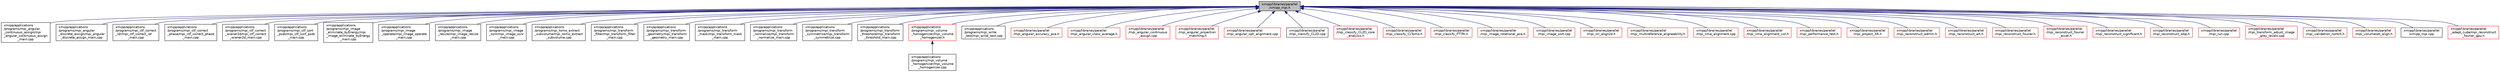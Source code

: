 digraph "xmipp/libraries/parallel/xmipp_mpi.h"
{
  edge [fontname="Helvetica",fontsize="10",labelfontname="Helvetica",labelfontsize="10"];
  node [fontname="Helvetica",fontsize="10",shape=record];
  Node48 [label="xmipp/libraries/parallel\l/xmipp_mpi.h",height=0.2,width=0.4,color="black", fillcolor="grey75", style="filled", fontcolor="black"];
  Node48 -> Node49 [dir="back",color="midnightblue",fontsize="10",style="solid",fontname="Helvetica"];
  Node49 [label="xmipp/applications\l/programs/mpi_angular\l_continuous_assign/mpi\l_angular_continuous_assign\l_main.cpp",height=0.2,width=0.4,color="black", fillcolor="white", style="filled",URL="$mpi__angular__continuous__assign__main_8cpp.html"];
  Node48 -> Node50 [dir="back",color="midnightblue",fontsize="10",style="solid",fontname="Helvetica"];
  Node50 [label="xmipp/applications\l/programs/mpi_angular\l_discrete_assign/mpi_angular\l_discrete_assign_main.cpp",height=0.2,width=0.4,color="black", fillcolor="white", style="filled",URL="$mpi__angular__discrete__assign__main_8cpp.html"];
  Node48 -> Node51 [dir="back",color="midnightblue",fontsize="10",style="solid",fontname="Helvetica"];
  Node51 [label="xmipp/applications\l/programs/mpi_ctf_correct\l_idr/mpi_ctf_correct_idr\l_main.cpp",height=0.2,width=0.4,color="black", fillcolor="white", style="filled",URL="$mpi__ctf__correct__idr__main_8cpp.html"];
  Node48 -> Node52 [dir="back",color="midnightblue",fontsize="10",style="solid",fontname="Helvetica"];
  Node52 [label="xmipp/applications\l/programs/mpi_ctf_correct\l_phase/mpi_ctf_correct_phase\l_main.cpp",height=0.2,width=0.4,color="black", fillcolor="white", style="filled",URL="$mpi__ctf__correct__phase__main_8cpp.html"];
  Node48 -> Node53 [dir="back",color="midnightblue",fontsize="10",style="solid",fontname="Helvetica"];
  Node53 [label="xmipp/applications\l/programs/mpi_ctf_correct\l_wiener2d/mpi_ctf_correct\l_wiener2d_main.cpp",height=0.2,width=0.4,color="black", fillcolor="white", style="filled",URL="$mpi__ctf__correct__wiener2d__main_8cpp.html"];
  Node48 -> Node54 [dir="back",color="midnightblue",fontsize="10",style="solid",fontname="Helvetica"];
  Node54 [label="xmipp/applications\l/programs/mpi_ctf_sort\l_psds/mpi_ctf_sort_psds\l_main.cpp",height=0.2,width=0.4,color="black", fillcolor="white", style="filled",URL="$mpi__ctf__sort__psds__main_8cpp.html"];
  Node48 -> Node55 [dir="back",color="midnightblue",fontsize="10",style="solid",fontname="Helvetica"];
  Node55 [label="xmipp/applications\l/programs/mpi_image\l_eliminate_byEnergy/mpi\l_image_eliminate_byEnergy\l_main.cpp",height=0.2,width=0.4,color="black", fillcolor="white", style="filled",URL="$mpi__image__eliminate__byEnergy__main_8cpp.html"];
  Node48 -> Node56 [dir="back",color="midnightblue",fontsize="10",style="solid",fontname="Helvetica"];
  Node56 [label="xmipp/applications\l/programs/mpi_image\l_operate/mpi_image_operate\l_main.cpp",height=0.2,width=0.4,color="black", fillcolor="white", style="filled",URL="$mpi__image__operate__main_8cpp.html"];
  Node48 -> Node57 [dir="back",color="midnightblue",fontsize="10",style="solid",fontname="Helvetica"];
  Node57 [label="xmipp/applications\l/programs/mpi_image\l_resize/mpi_image_resize\l_main.cpp",height=0.2,width=0.4,color="black", fillcolor="white", style="filled",URL="$mpi__image__resize__main_8cpp.html"];
  Node48 -> Node58 [dir="back",color="midnightblue",fontsize="10",style="solid",fontname="Helvetica"];
  Node58 [label="xmipp/applications\l/programs/mpi_image\l_ssnr/mpi_image_ssnr\l_main.cpp",height=0.2,width=0.4,color="black", fillcolor="white", style="filled",URL="$mpi__image__ssnr__main_8cpp.html"];
  Node48 -> Node59 [dir="back",color="midnightblue",fontsize="10",style="solid",fontname="Helvetica"];
  Node59 [label="xmipp/applications\l/programs/mpi_tomo_extract\l_subvolume/mpi_tomo_extract\l_subvolume.cpp",height=0.2,width=0.4,color="black", fillcolor="white", style="filled",URL="$mpi__tomo__extract__subvolume_8cpp.html"];
  Node48 -> Node60 [dir="back",color="midnightblue",fontsize="10",style="solid",fontname="Helvetica"];
  Node60 [label="xmipp/applications\l/programs/mpi_transform\l_filter/mpi_transform_filter\l_main.cpp",height=0.2,width=0.4,color="black", fillcolor="white", style="filled",URL="$mpi__transform__filter__main_8cpp.html"];
  Node48 -> Node61 [dir="back",color="midnightblue",fontsize="10",style="solid",fontname="Helvetica"];
  Node61 [label="xmipp/applications\l/programs/mpi_transform\l_geometry/mpi_transform\l_geometry_main.cpp",height=0.2,width=0.4,color="black", fillcolor="white", style="filled",URL="$mpi__transform__geometry__main_8cpp.html"];
  Node48 -> Node62 [dir="back",color="midnightblue",fontsize="10",style="solid",fontname="Helvetica"];
  Node62 [label="xmipp/applications\l/programs/mpi_transform\l_mask/mpi_transform_mask\l_main.cpp",height=0.2,width=0.4,color="black", fillcolor="white", style="filled",URL="$mpi__transform__mask__main_8cpp.html"];
  Node48 -> Node63 [dir="back",color="midnightblue",fontsize="10",style="solid",fontname="Helvetica"];
  Node63 [label="xmipp/applications\l/programs/mpi_transform\l_normalize/mpi_transform\l_normalize_main.cpp",height=0.2,width=0.4,color="black", fillcolor="white", style="filled",URL="$mpi__transform__normalize__main_8cpp.html"];
  Node48 -> Node64 [dir="back",color="midnightblue",fontsize="10",style="solid",fontname="Helvetica"];
  Node64 [label="xmipp/applications\l/programs/mpi_transform\l_symmetrize/mpi_transform\l_symmetrize.cpp",height=0.2,width=0.4,color="black", fillcolor="white", style="filled",URL="$mpi__transform__symmetrize_8cpp.html"];
  Node48 -> Node65 [dir="back",color="midnightblue",fontsize="10",style="solid",fontname="Helvetica"];
  Node65 [label="xmipp/applications\l/programs/mpi_transform\l_threshold/mpi_transform\l_threshold_main.cpp",height=0.2,width=0.4,color="black", fillcolor="white", style="filled",URL="$mpi__transform__threshold__main_8cpp.html"];
  Node48 -> Node66 [dir="back",color="midnightblue",fontsize="10",style="solid",fontname="Helvetica"];
  Node66 [label="xmipp/applications\l/programs/mpi_volume\l_homogenizer/mpi_volume\l_homogenizer.h",height=0.2,width=0.4,color="red", fillcolor="white", style="filled",URL="$mpi__volume__homogenizer_8h.html"];
  Node66 -> Node67 [dir="back",color="midnightblue",fontsize="10",style="solid",fontname="Helvetica"];
  Node67 [label="xmipp/applications\l/programs/mpi_volume\l_homogenizer/mpi_volume\l_homogenizer.cpp",height=0.2,width=0.4,color="black", fillcolor="white", style="filled",URL="$mpi__volume__homogenizer_8cpp.html"];
  Node48 -> Node69 [dir="back",color="midnightblue",fontsize="10",style="solid",fontname="Helvetica"];
  Node69 [label="xmipp/applications\l/programs/mpi_write\l_test/mpi_write_test.cpp",height=0.2,width=0.4,color="black", fillcolor="white", style="filled",URL="$mpi__write__test_8cpp.html"];
  Node48 -> Node70 [dir="back",color="midnightblue",fontsize="10",style="solid",fontname="Helvetica"];
  Node70 [label="xmipp/libraries/parallel\l/mpi_angular_accuracy_pca.h",height=0.2,width=0.4,color="red", fillcolor="white", style="filled",URL="$mpi__angular__accuracy__pca_8h.html"];
  Node48 -> Node73 [dir="back",color="midnightblue",fontsize="10",style="solid",fontname="Helvetica"];
  Node73 [label="xmipp/libraries/parallel\l/mpi_angular_class_average.h",height=0.2,width=0.4,color="red", fillcolor="white", style="filled",URL="$mpi__angular__class__average_8h.html"];
  Node48 -> Node76 [dir="back",color="midnightblue",fontsize="10",style="solid",fontname="Helvetica"];
  Node76 [label="xmipp/libraries/parallel\l/mpi_angular_continuous\l_assign.cpp",height=0.2,width=0.4,color="red", fillcolor="white", style="filled",URL="$mpi__angular__continuous__assign_8cpp.html"];
  Node48 -> Node78 [dir="back",color="midnightblue",fontsize="10",style="solid",fontname="Helvetica"];
  Node78 [label="xmipp/libraries/parallel\l/mpi_angular_projection\l_matching.h",height=0.2,width=0.4,color="red", fillcolor="white", style="filled",URL="$mpi__angular__projection__matching_8h.html"];
  Node48 -> Node81 [dir="back",color="midnightblue",fontsize="10",style="solid",fontname="Helvetica"];
  Node81 [label="xmipp/libraries/parallel\l/mpi_angular_sph_alignment.cpp",height=0.2,width=0.4,color="red", fillcolor="white", style="filled",URL="$mpi__angular__sph__alignment_8cpp.html"];
  Node48 -> Node83 [dir="back",color="midnightblue",fontsize="10",style="solid",fontname="Helvetica"];
  Node83 [label="xmipp/libraries/parallel\l/mpi_classify_CL2D.cpp",height=0.2,width=0.4,color="black", fillcolor="white", style="filled",URL="$mpi__classify__CL2D_8cpp.html"];
  Node48 -> Node84 [dir="back",color="midnightblue",fontsize="10",style="solid",fontname="Helvetica"];
  Node84 [label="xmipp/libraries/parallel\l/mpi_classify_CL2D_core\l_analysis.h",height=0.2,width=0.4,color="red", fillcolor="white", style="filled",URL="$mpi__classify__CL2D__core__analysis_8h.html"];
  Node48 -> Node87 [dir="back",color="midnightblue",fontsize="10",style="solid",fontname="Helvetica"];
  Node87 [label="xmipp/libraries/parallel\l/mpi_classify_CLTomo.h",height=0.2,width=0.4,color="red", fillcolor="white", style="filled",URL="$mpi__classify__CLTomo_8h.html"];
  Node48 -> Node90 [dir="back",color="midnightblue",fontsize="10",style="solid",fontname="Helvetica"];
  Node90 [label="xmipp/libraries/parallel\l/mpi_classify_FTTRI.h",height=0.2,width=0.4,color="red", fillcolor="white", style="filled",URL="$mpi__classify__FTTRI_8h.html"];
  Node48 -> Node93 [dir="back",color="midnightblue",fontsize="10",style="solid",fontname="Helvetica"];
  Node93 [label="xmipp/libraries/parallel\l/mpi_image_rotational_pca.h",height=0.2,width=0.4,color="red", fillcolor="white", style="filled",URL="$mpi__image__rotational__pca_8h.html"];
  Node48 -> Node96 [dir="back",color="midnightblue",fontsize="10",style="solid",fontname="Helvetica"];
  Node96 [label="xmipp/libraries/parallel\l/mpi_image_sort.cpp",height=0.2,width=0.4,color="red", fillcolor="white", style="filled",URL="$mpi__image__sort_8cpp.html"];
  Node48 -> Node98 [dir="back",color="midnightblue",fontsize="10",style="solid",fontname="Helvetica"];
  Node98 [label="xmipp/libraries/parallel\l/mpi_ml_align2d.h",height=0.2,width=0.4,color="red", fillcolor="white", style="filled",URL="$mpi__ml__align2d_8h.html"];
  Node48 -> Node105 [dir="back",color="midnightblue",fontsize="10",style="solid",fontname="Helvetica"];
  Node105 [label="xmipp/libraries/parallel\l/mpi_multireference_aligneability.h",height=0.2,width=0.4,color="red", fillcolor="white", style="filled",URL="$mpi__multireference__aligneability_8h.html"];
  Node48 -> Node108 [dir="back",color="midnightblue",fontsize="10",style="solid",fontname="Helvetica"];
  Node108 [label="xmipp/libraries/parallel\l/mpi_nma_alignment.cpp",height=0.2,width=0.4,color="red", fillcolor="white", style="filled",URL="$mpi__nma__alignment_8cpp.html"];
  Node48 -> Node110 [dir="back",color="midnightblue",fontsize="10",style="solid",fontname="Helvetica"];
  Node110 [label="xmipp/libraries/parallel\l/mpi_nma_alignment_vol.h",height=0.2,width=0.4,color="red", fillcolor="white", style="filled",URL="$mpi__nma__alignment__vol_8h.html"];
  Node48 -> Node113 [dir="back",color="midnightblue",fontsize="10",style="solid",fontname="Helvetica"];
  Node113 [label="xmipp/libraries/parallel\l/mpi_performance_test.h",height=0.2,width=0.4,color="red", fillcolor="white", style="filled",URL="$mpi__performance__test_8h.html"];
  Node48 -> Node116 [dir="back",color="midnightblue",fontsize="10",style="solid",fontname="Helvetica"];
  Node116 [label="xmipp/libraries/parallel\l/mpi_project_XR.h",height=0.2,width=0.4,color="red", fillcolor="white", style="filled",URL="$mpi__project__XR_8h.html"];
  Node48 -> Node119 [dir="back",color="midnightblue",fontsize="10",style="solid",fontname="Helvetica"];
  Node119 [label="xmipp/libraries/parallel\l/mpi_reconstruct_admm.h",height=0.2,width=0.4,color="red", fillcolor="white", style="filled",URL="$mpi__reconstruct__admm_8h.html"];
  Node48 -> Node122 [dir="back",color="midnightblue",fontsize="10",style="solid",fontname="Helvetica"];
  Node122 [label="xmipp/libraries/parallel\l/mpi_reconstruct_art.h",height=0.2,width=0.4,color="red", fillcolor="white", style="filled",URL="$mpi__reconstruct__art_8h.html"];
  Node48 -> Node125 [dir="back",color="midnightblue",fontsize="10",style="solid",fontname="Helvetica"];
  Node125 [label="xmipp/libraries/parallel\l/mpi_reconstruct_fourier.h",height=0.2,width=0.4,color="red", fillcolor="white", style="filled",URL="$mpi__reconstruct__fourier_8h.html"];
  Node48 -> Node128 [dir="back",color="midnightblue",fontsize="10",style="solid",fontname="Helvetica"];
  Node128 [label="xmipp/libraries/parallel\l/mpi_reconstruct_fourier\l_accel.h",height=0.2,width=0.4,color="red", fillcolor="white", style="filled",URL="$mpi__reconstruct__fourier__accel_8h.html"];
  Node48 -> Node131 [dir="back",color="midnightblue",fontsize="10",style="solid",fontname="Helvetica"];
  Node131 [label="xmipp/libraries/parallel\l/mpi_reconstruct_significant.h",height=0.2,width=0.4,color="red", fillcolor="white", style="filled",URL="$mpi__reconstruct__significant_8h.html"];
  Node48 -> Node134 [dir="back",color="midnightblue",fontsize="10",style="solid",fontname="Helvetica"];
  Node134 [label="xmipp/libraries/parallel\l/mpi_reconstruct_wbp.h",height=0.2,width=0.4,color="red", fillcolor="white", style="filled",URL="$mpi__reconstruct__wbp_8h.html"];
  Node48 -> Node137 [dir="back",color="midnightblue",fontsize="10",style="solid",fontname="Helvetica"];
  Node137 [label="xmipp/libraries/parallel\l/mpi_run.cpp",height=0.2,width=0.4,color="red", fillcolor="white", style="filled",URL="$mpi__run_8cpp.html"];
  Node48 -> Node139 [dir="back",color="midnightblue",fontsize="10",style="solid",fontname="Helvetica"];
  Node139 [label="xmipp/libraries/parallel\l/mpi_transform_adjust_image\l_grey_levels.cpp",height=0.2,width=0.4,color="red", fillcolor="white", style="filled",URL="$mpi__transform__adjust__image__grey__levels_8cpp.html"];
  Node48 -> Node141 [dir="back",color="midnightblue",fontsize="10",style="solid",fontname="Helvetica"];
  Node141 [label="xmipp/libraries/parallel\l/mpi_validation_nontilt.h",height=0.2,width=0.4,color="red", fillcolor="white", style="filled",URL="$mpi__validation__nontilt_8h.html"];
  Node48 -> Node144 [dir="back",color="midnightblue",fontsize="10",style="solid",fontname="Helvetica"];
  Node144 [label="xmipp/libraries/parallel\l/mpi_volumeset_align.h",height=0.2,width=0.4,color="red", fillcolor="white", style="filled",URL="$mpi__volumeset__align_8h.html"];
  Node48 -> Node147 [dir="back",color="midnightblue",fontsize="10",style="solid",fontname="Helvetica"];
  Node147 [label="xmipp/libraries/parallel\l/xmipp_mpi.cpp",height=0.2,width=0.4,color="black", fillcolor="white", style="filled",URL="$xmipp__mpi_8cpp.html"];
  Node48 -> Node148 [dir="back",color="midnightblue",fontsize="10",style="solid",fontname="Helvetica"];
  Node148 [label="xmipp/libraries/parallel\l_adapt_cuda/mpi_reconstruct\l_fourier_gpu.h",height=0.2,width=0.4,color="red", fillcolor="white", style="filled",URL="$mpi__reconstruct__fourier__gpu_8h.html"];
}
